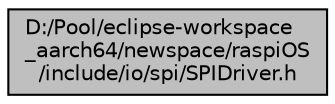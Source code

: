 digraph "D:/Pool/eclipse-workspace_aarch64/newspace/raspiOS/include/io/spi/SPIDriver.h"
{
  edge [fontname="Helvetica",fontsize="10",labelfontname="Helvetica",labelfontsize="10"];
  node [fontname="Helvetica",fontsize="10",shape=record];
  Node1967 [label="D:/Pool/eclipse-workspace\l_aarch64/newspace/raspiOS\l/include/io/spi/SPIDriver.h",height=0.2,width=0.4,color="black", fillcolor="grey75", style="filled", fontcolor="black"];
}
